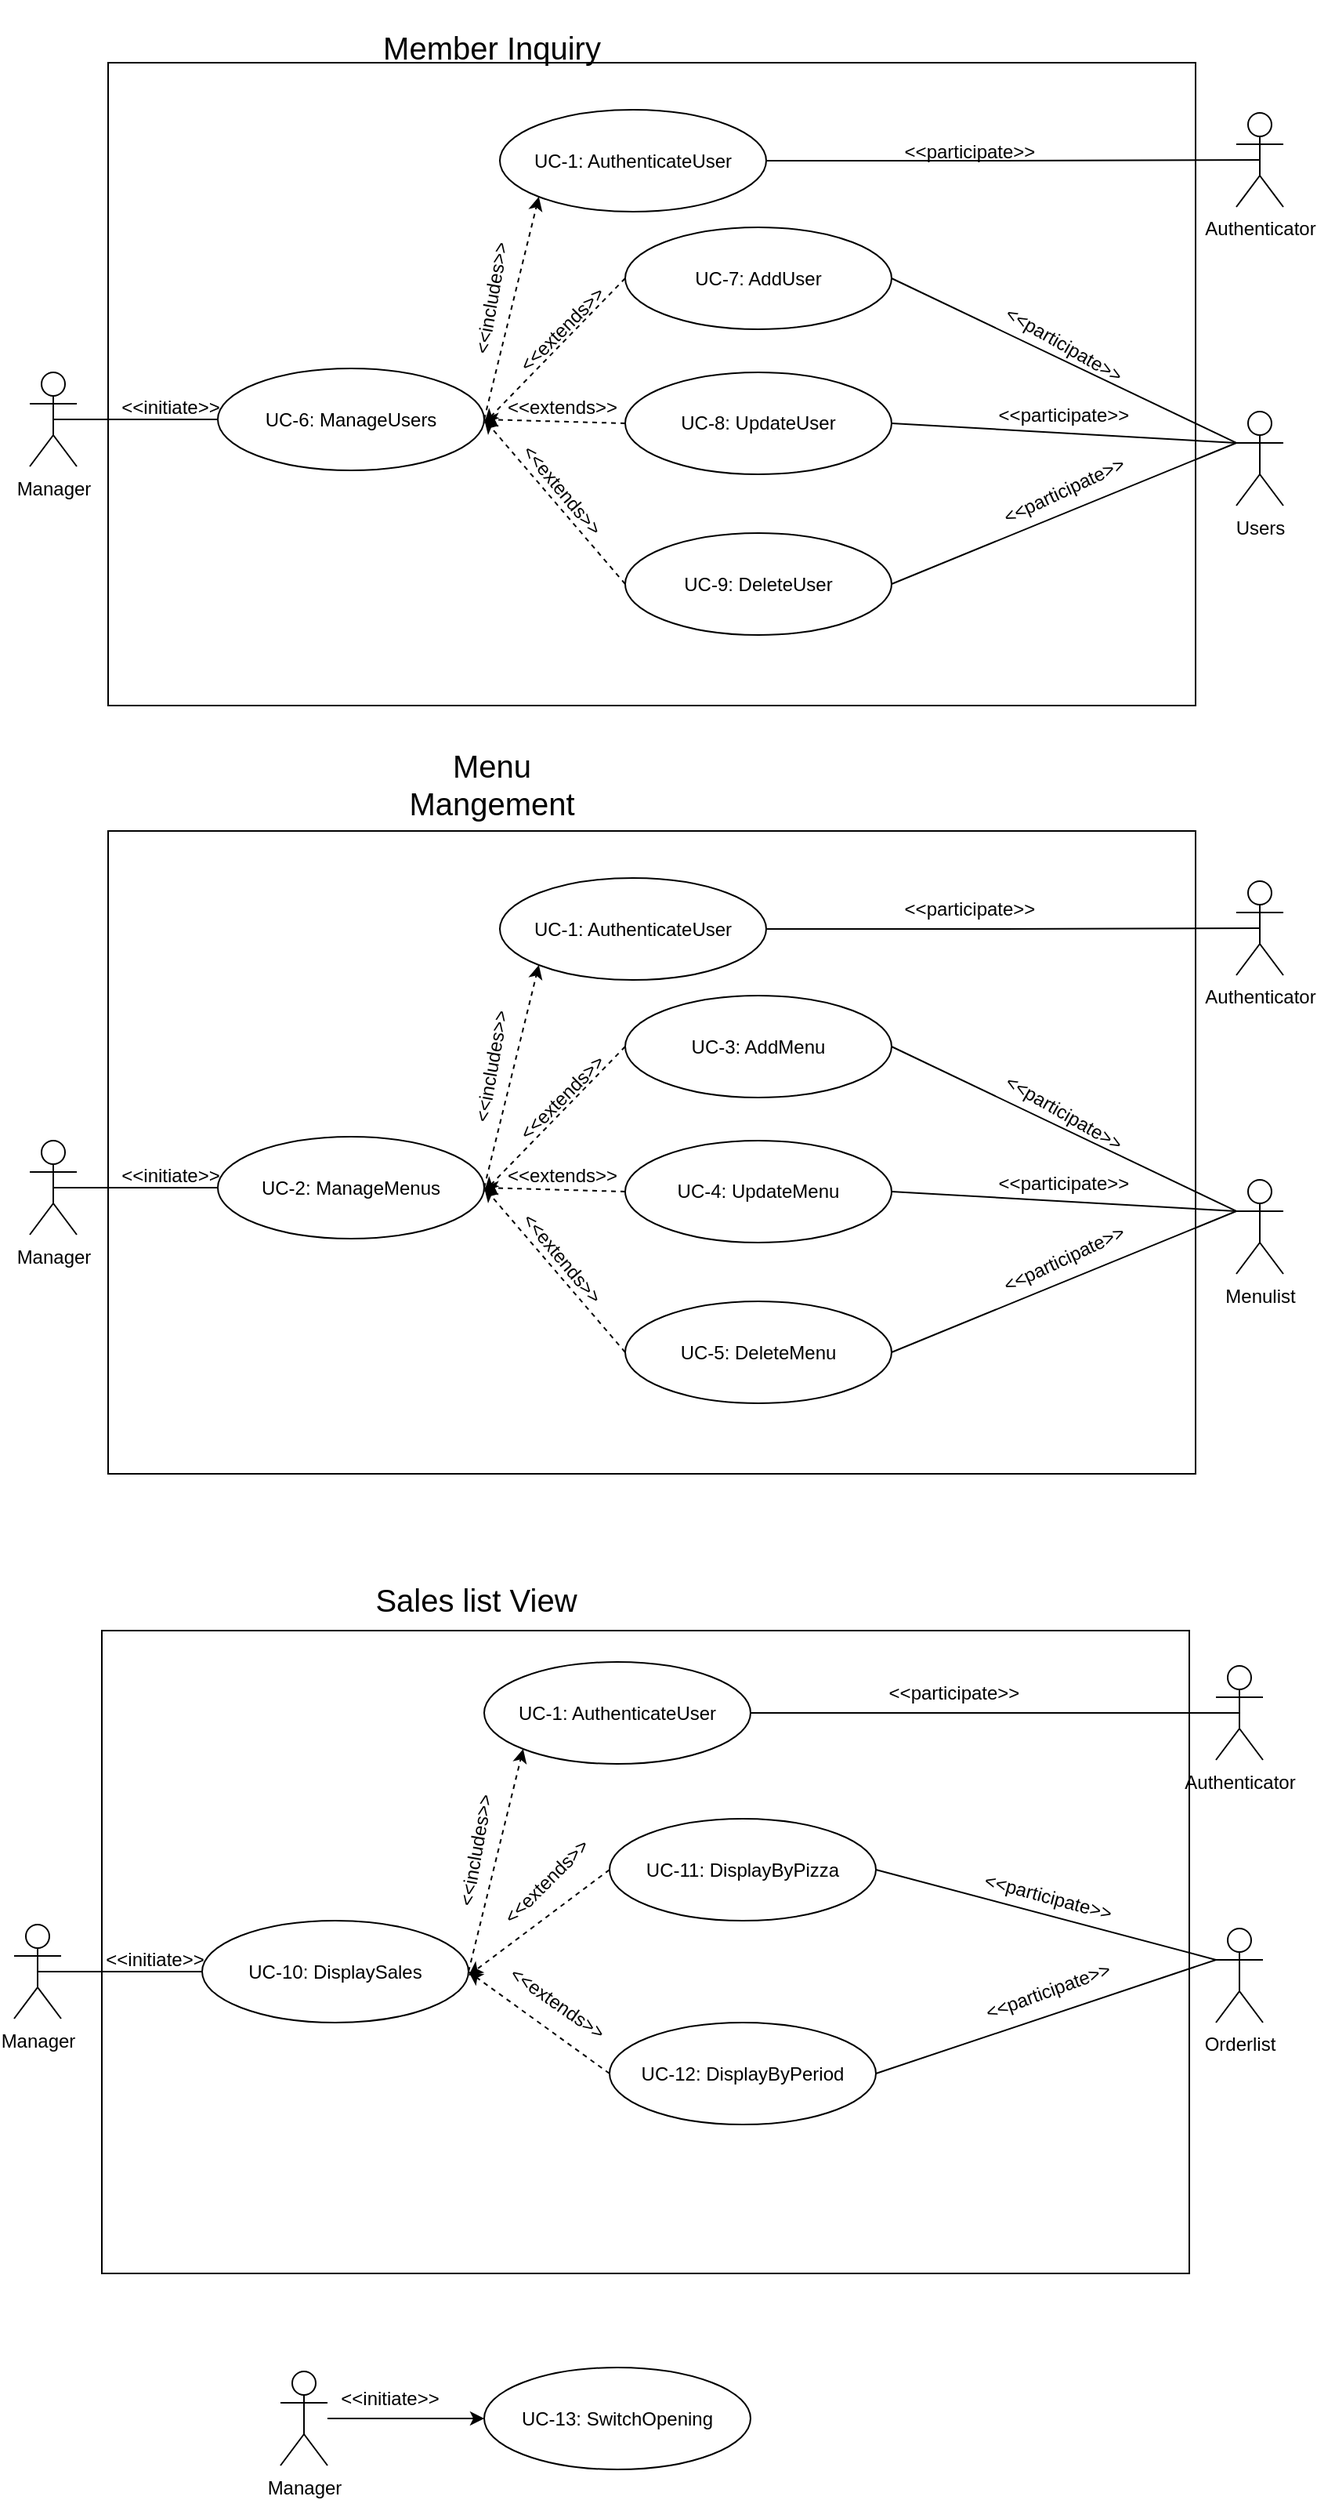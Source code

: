 <mxfile version="14.5.10" type="device"><diagram id="07u-wPWzO_bXPEImAiuu" name="Page-1"><mxGraphModel dx="2249" dy="794" grid="1" gridSize="10" guides="1" tooltips="1" connect="1" arrows="1" fold="1" page="1" pageScale="1" pageWidth="827" pageHeight="1169" math="0" shadow="0"><root><mxCell id="0"/><mxCell id="1" parent="0"/><mxCell id="ObzlSMrzClzUwQIqGJxR-1" value="Manager" style="shape=umlActor;verticalLabelPosition=bottom;verticalAlign=top;html=1;outlineConnect=0;" parent="1" vertex="1"><mxGeometry x="10" y="357.5" width="30" height="60" as="geometry"/></mxCell><mxCell id="ObzlSMrzClzUwQIqGJxR-2" value="Users" style="shape=umlActor;verticalLabelPosition=bottom;verticalAlign=top;html=1;outlineConnect=0;" parent="1" vertex="1"><mxGeometry x="780" y="382.5" width="30" height="60" as="geometry"/></mxCell><mxCell id="cDnSM4ApuekhbsPT5Tr5-2" value="" style="rounded=0;whiteSpace=wrap;html=1;" parent="1" vertex="1"><mxGeometry x="60" y="160" width="694" height="410" as="geometry"/></mxCell><mxCell id="cDnSM4ApuekhbsPT5Tr5-4" value="&lt;font style=&quot;font-size: 20px&quot;&gt;Member Inquiry&lt;/font&gt;" style="text;html=1;strokeColor=none;fillColor=none;align=center;verticalAlign=middle;whiteSpace=wrap;rounded=0;" parent="1" vertex="1"><mxGeometry x="230" y="120" width="150" height="60" as="geometry"/></mxCell><mxCell id="cDnSM4ApuekhbsPT5Tr5-8" value="UC-6: ManageUsers" style="ellipse;whiteSpace=wrap;html=1;" parent="1" vertex="1"><mxGeometry x="130" y="355" width="170" height="65" as="geometry"/></mxCell><mxCell id="Vf5CHNsgHZDwcqtX1rh7-5" style="edgeStyle=orthogonalEdgeStyle;rounded=0;orthogonalLoop=1;jettySize=auto;html=1;exitX=1;exitY=0.5;exitDx=0;exitDy=0;entryX=0.5;entryY=0.5;entryDx=0;entryDy=0;entryPerimeter=0;endArrow=none;endFill=0;" edge="1" parent="1" source="cDnSM4ApuekhbsPT5Tr5-10" target="Vf5CHNsgHZDwcqtX1rh7-2"><mxGeometry relative="1" as="geometry"/></mxCell><mxCell id="cDnSM4ApuekhbsPT5Tr5-10" value="UC-1: AuthenticateUser" style="ellipse;whiteSpace=wrap;html=1;" parent="1" vertex="1"><mxGeometry x="310" y="190" width="170" height="65" as="geometry"/></mxCell><mxCell id="cDnSM4ApuekhbsPT5Tr5-11" value="UC-7: AddUser" style="ellipse;whiteSpace=wrap;html=1;" parent="1" vertex="1"><mxGeometry x="390" y="265" width="170" height="65" as="geometry"/></mxCell><mxCell id="cDnSM4ApuekhbsPT5Tr5-12" value="UC-8: UpdateUser" style="ellipse;whiteSpace=wrap;html=1;" parent="1" vertex="1"><mxGeometry x="390" y="357.5" width="170" height="65" as="geometry"/></mxCell><mxCell id="cDnSM4ApuekhbsPT5Tr5-13" value="UC-9: DeleteUser" style="ellipse;whiteSpace=wrap;html=1;" parent="1" vertex="1"><mxGeometry x="390" y="460" width="170" height="65" as="geometry"/></mxCell><mxCell id="cDnSM4ApuekhbsPT5Tr5-23" value="" style="endArrow=classic;html=1;exitX=1;exitY=0.5;exitDx=0;exitDy=0;entryX=0;entryY=1;entryDx=0;entryDy=0;dashed=1;" parent="1" source="cDnSM4ApuekhbsPT5Tr5-8" target="cDnSM4ApuekhbsPT5Tr5-10" edge="1"><mxGeometry width="50" height="50" relative="1" as="geometry"><mxPoint x="390" y="360" as="sourcePoint"/><mxPoint x="324.432" y="245.302" as="targetPoint"/></mxGeometry></mxCell><mxCell id="cDnSM4ApuekhbsPT5Tr5-28" value="" style="endArrow=classic;html=1;dashed=1;exitX=0;exitY=0.5;exitDx=0;exitDy=0;" parent="1" source="cDnSM4ApuekhbsPT5Tr5-11" edge="1"><mxGeometry width="50" height="50" relative="1" as="geometry"><mxPoint x="390" y="360" as="sourcePoint"/><mxPoint x="300" y="390" as="targetPoint"/></mxGeometry></mxCell><mxCell id="cDnSM4ApuekhbsPT5Tr5-29" value="" style="endArrow=classic;html=1;dashed=1;exitX=0;exitY=0.5;exitDx=0;exitDy=0;entryX=1;entryY=0.5;entryDx=0;entryDy=0;" parent="1" source="cDnSM4ApuekhbsPT5Tr5-12" target="cDnSM4ApuekhbsPT5Tr5-8" edge="1"><mxGeometry width="50" height="50" relative="1" as="geometry"><mxPoint x="390" y="360" as="sourcePoint"/><mxPoint x="440" y="310" as="targetPoint"/></mxGeometry></mxCell><mxCell id="cDnSM4ApuekhbsPT5Tr5-30" value="" style="endArrow=classic;html=1;dashed=1;exitX=0;exitY=0.5;exitDx=0;exitDy=0;entryX=1;entryY=0.5;entryDx=0;entryDy=0;" parent="1" source="cDnSM4ApuekhbsPT5Tr5-13" target="cDnSM4ApuekhbsPT5Tr5-8" edge="1"><mxGeometry width="50" height="50" relative="1" as="geometry"><mxPoint x="390" y="360" as="sourcePoint"/><mxPoint x="440" y="310" as="targetPoint"/></mxGeometry></mxCell><mxCell id="cDnSM4ApuekhbsPT5Tr5-31" value="" style="endArrow=none;html=1;exitX=1;exitY=0.5;exitDx=0;exitDy=0;entryX=0;entryY=0.333;entryDx=0;entryDy=0;entryPerimeter=0;" parent="1" source="cDnSM4ApuekhbsPT5Tr5-11" target="ObzlSMrzClzUwQIqGJxR-2" edge="1"><mxGeometry width="50" height="50" relative="1" as="geometry"><mxPoint x="390" y="360" as="sourcePoint"/><mxPoint x="770" y="393" as="targetPoint"/></mxGeometry></mxCell><mxCell id="cDnSM4ApuekhbsPT5Tr5-32" value="" style="endArrow=none;html=1;exitX=1;exitY=0.5;exitDx=0;exitDy=0;entryX=0;entryY=0.333;entryDx=0;entryDy=0;entryPerimeter=0;" parent="1" source="cDnSM4ApuekhbsPT5Tr5-12" target="ObzlSMrzClzUwQIqGJxR-2" edge="1"><mxGeometry width="50" height="50" relative="1" as="geometry"><mxPoint x="390" y="360" as="sourcePoint"/><mxPoint x="440" y="310" as="targetPoint"/></mxGeometry></mxCell><mxCell id="cDnSM4ApuekhbsPT5Tr5-33" value="" style="endArrow=none;html=1;exitX=1;exitY=0.5;exitDx=0;exitDy=0;entryX=0;entryY=0.333;entryDx=0;entryDy=0;entryPerimeter=0;" parent="1" source="cDnSM4ApuekhbsPT5Tr5-13" target="ObzlSMrzClzUwQIqGJxR-2" edge="1"><mxGeometry width="50" height="50" relative="1" as="geometry"><mxPoint x="390" y="360" as="sourcePoint"/><mxPoint x="440" y="310" as="targetPoint"/></mxGeometry></mxCell><mxCell id="cDnSM4ApuekhbsPT5Tr5-34" value="" style="endArrow=none;html=1;exitX=0;exitY=0.5;exitDx=0;exitDy=0;entryX=0.5;entryY=0.5;entryDx=0;entryDy=0;entryPerimeter=0;" parent="1" source="cDnSM4ApuekhbsPT5Tr5-8" target="ObzlSMrzClzUwQIqGJxR-1" edge="1"><mxGeometry width="50" height="50" relative="1" as="geometry"><mxPoint x="390" y="360" as="sourcePoint"/><mxPoint x="440" y="310" as="targetPoint"/></mxGeometry></mxCell><mxCell id="cDnSM4ApuekhbsPT5Tr5-35" value="&amp;lt;&amp;lt;initiate&amp;gt;&amp;gt;" style="text;html=1;strokeColor=none;fillColor=none;align=center;verticalAlign=middle;whiteSpace=wrap;rounded=0;" parent="1" vertex="1"><mxGeometry x="80" y="370" width="40" height="20" as="geometry"/></mxCell><mxCell id="cDnSM4ApuekhbsPT5Tr5-37" value="&amp;lt;&amp;lt;participate&amp;gt;&amp;gt;" style="text;html=1;strokeColor=none;fillColor=none;align=center;verticalAlign=middle;whiteSpace=wrap;rounded=0;rotation=30;" parent="1" vertex="1"><mxGeometry x="650" y="330" width="40" height="20" as="geometry"/></mxCell><mxCell id="cDnSM4ApuekhbsPT5Tr5-38" value="&amp;lt;&amp;lt;participate&amp;gt;&amp;gt;" style="text;html=1;strokeColor=none;fillColor=none;align=center;verticalAlign=middle;whiteSpace=wrap;rounded=0;" parent="1" vertex="1"><mxGeometry x="650" y="375" width="40" height="20" as="geometry"/></mxCell><mxCell id="cDnSM4ApuekhbsPT5Tr5-39" value="&amp;lt;&amp;lt;participate&amp;gt;&amp;gt;" style="text;html=1;strokeColor=none;fillColor=none;align=center;verticalAlign=middle;whiteSpace=wrap;rounded=0;rotation=-25;" parent="1" vertex="1"><mxGeometry x="650" y="422.5" width="40" height="20" as="geometry"/></mxCell><mxCell id="cDnSM4ApuekhbsPT5Tr5-44" value="&amp;lt;&amp;lt;includes&amp;gt;&amp;gt;" style="text;html=1;strokeColor=none;fillColor=none;align=center;verticalAlign=middle;whiteSpace=wrap;rounded=0;rotation=-80;" parent="1" vertex="1"><mxGeometry x="285" y="300" width="40" height="20" as="geometry"/></mxCell><mxCell id="cDnSM4ApuekhbsPT5Tr5-46" value="&amp;lt;&amp;lt;extends&amp;gt;&amp;gt;" style="text;html=1;strokeColor=none;fillColor=none;align=center;verticalAlign=middle;whiteSpace=wrap;rounded=0;rotation=-45;" parent="1" vertex="1"><mxGeometry x="330" y="320" width="40" height="20" as="geometry"/></mxCell><mxCell id="cDnSM4ApuekhbsPT5Tr5-47" value="&amp;lt;&amp;lt;extends&amp;gt;&amp;gt;" style="text;html=1;strokeColor=none;fillColor=none;align=center;verticalAlign=middle;whiteSpace=wrap;rounded=0;" parent="1" vertex="1"><mxGeometry x="330" y="370" width="40" height="20" as="geometry"/></mxCell><mxCell id="cDnSM4ApuekhbsPT5Tr5-48" value="&amp;lt;&amp;lt;extends&amp;gt;&amp;gt;" style="text;html=1;strokeColor=none;fillColor=none;align=center;verticalAlign=middle;whiteSpace=wrap;rounded=0;rotation=50;" parent="1" vertex="1"><mxGeometry x="330" y="422.5" width="40" height="20" as="geometry"/></mxCell><mxCell id="Vf5CHNsgHZDwcqtX1rh7-2" value="Authenticator" style="shape=umlActor;verticalLabelPosition=bottom;verticalAlign=top;html=1;outlineConnect=0;" vertex="1" parent="1"><mxGeometry x="780" y="192" width="30" height="60" as="geometry"/></mxCell><mxCell id="Vf5CHNsgHZDwcqtX1rh7-3" value="&amp;lt;&amp;lt;participate&amp;gt;&amp;gt;" style="text;html=1;strokeColor=none;fillColor=none;align=center;verticalAlign=middle;whiteSpace=wrap;rounded=0;rotation=0;" vertex="1" parent="1"><mxGeometry x="590" y="207" width="40" height="20" as="geometry"/></mxCell><mxCell id="Vf5CHNsgHZDwcqtX1rh7-6" value="Manager" style="shape=umlActor;verticalLabelPosition=bottom;verticalAlign=top;html=1;outlineConnect=0;" vertex="1" parent="1"><mxGeometry x="10" y="847.5" width="30" height="60" as="geometry"/></mxCell><mxCell id="Vf5CHNsgHZDwcqtX1rh7-7" value="Menulist" style="shape=umlActor;verticalLabelPosition=bottom;verticalAlign=top;html=1;outlineConnect=0;" vertex="1" parent="1"><mxGeometry x="780" y="872.5" width="30" height="60" as="geometry"/></mxCell><mxCell id="Vf5CHNsgHZDwcqtX1rh7-8" value="" style="rounded=0;whiteSpace=wrap;html=1;" vertex="1" parent="1"><mxGeometry x="60" y="650" width="694" height="410" as="geometry"/></mxCell><mxCell id="Vf5CHNsgHZDwcqtX1rh7-9" value="&lt;span style=&quot;font-size: 20px&quot;&gt;Menu Mangement&lt;/span&gt;" style="text;html=1;strokeColor=none;fillColor=none;align=center;verticalAlign=middle;whiteSpace=wrap;rounded=0;" vertex="1" parent="1"><mxGeometry x="230" y="590" width="150" height="60" as="geometry"/></mxCell><mxCell id="Vf5CHNsgHZDwcqtX1rh7-10" value="UC-2: ManageMenus" style="ellipse;whiteSpace=wrap;html=1;" vertex="1" parent="1"><mxGeometry x="130" y="845" width="170" height="65" as="geometry"/></mxCell><mxCell id="Vf5CHNsgHZDwcqtX1rh7-61" style="edgeStyle=orthogonalEdgeStyle;rounded=0;orthogonalLoop=1;jettySize=auto;html=1;exitX=1;exitY=0.5;exitDx=0;exitDy=0;entryX=0.5;entryY=0.5;entryDx=0;entryDy=0;entryPerimeter=0;endArrow=none;endFill=0;" edge="1" parent="1" source="Vf5CHNsgHZDwcqtX1rh7-11" target="Vf5CHNsgHZDwcqtX1rh7-32"><mxGeometry relative="1" as="geometry"/></mxCell><mxCell id="Vf5CHNsgHZDwcqtX1rh7-11" value="UC-1: AuthenticateUser" style="ellipse;whiteSpace=wrap;html=1;" vertex="1" parent="1"><mxGeometry x="310" y="680" width="170" height="65" as="geometry"/></mxCell><mxCell id="Vf5CHNsgHZDwcqtX1rh7-12" value="UC-3: AddMenu" style="ellipse;whiteSpace=wrap;html=1;" vertex="1" parent="1"><mxGeometry x="390" y="755" width="170" height="65" as="geometry"/></mxCell><mxCell id="Vf5CHNsgHZDwcqtX1rh7-13" value="UC-4: UpdateMenu" style="ellipse;whiteSpace=wrap;html=1;" vertex="1" parent="1"><mxGeometry x="390" y="847.5" width="170" height="65" as="geometry"/></mxCell><mxCell id="Vf5CHNsgHZDwcqtX1rh7-14" value="UC-5: DeleteMenu" style="ellipse;whiteSpace=wrap;html=1;" vertex="1" parent="1"><mxGeometry x="390" y="950" width="170" height="65" as="geometry"/></mxCell><mxCell id="Vf5CHNsgHZDwcqtX1rh7-15" value="" style="endArrow=classic;html=1;exitX=1;exitY=0.5;exitDx=0;exitDy=0;entryX=0;entryY=1;entryDx=0;entryDy=0;dashed=1;" edge="1" parent="1" source="Vf5CHNsgHZDwcqtX1rh7-10" target="Vf5CHNsgHZDwcqtX1rh7-11"><mxGeometry width="50" height="50" relative="1" as="geometry"><mxPoint x="390" y="850" as="sourcePoint"/><mxPoint x="324.432" y="735.302" as="targetPoint"/></mxGeometry></mxCell><mxCell id="Vf5CHNsgHZDwcqtX1rh7-16" value="" style="endArrow=classic;html=1;dashed=1;exitX=0;exitY=0.5;exitDx=0;exitDy=0;" edge="1" parent="1" source="Vf5CHNsgHZDwcqtX1rh7-12"><mxGeometry width="50" height="50" relative="1" as="geometry"><mxPoint x="390" y="850" as="sourcePoint"/><mxPoint x="300" y="880" as="targetPoint"/></mxGeometry></mxCell><mxCell id="Vf5CHNsgHZDwcqtX1rh7-17" value="" style="endArrow=classic;html=1;dashed=1;exitX=0;exitY=0.5;exitDx=0;exitDy=0;entryX=1;entryY=0.5;entryDx=0;entryDy=0;" edge="1" parent="1" source="Vf5CHNsgHZDwcqtX1rh7-13" target="Vf5CHNsgHZDwcqtX1rh7-10"><mxGeometry width="50" height="50" relative="1" as="geometry"><mxPoint x="390" y="850" as="sourcePoint"/><mxPoint x="440" y="800" as="targetPoint"/></mxGeometry></mxCell><mxCell id="Vf5CHNsgHZDwcqtX1rh7-18" value="" style="endArrow=classic;html=1;dashed=1;exitX=0;exitY=0.5;exitDx=0;exitDy=0;entryX=1;entryY=0.5;entryDx=0;entryDy=0;" edge="1" parent="1" source="Vf5CHNsgHZDwcqtX1rh7-14" target="Vf5CHNsgHZDwcqtX1rh7-10"><mxGeometry width="50" height="50" relative="1" as="geometry"><mxPoint x="390" y="850" as="sourcePoint"/><mxPoint x="440" y="800" as="targetPoint"/></mxGeometry></mxCell><mxCell id="Vf5CHNsgHZDwcqtX1rh7-19" value="" style="endArrow=none;html=1;exitX=1;exitY=0.5;exitDx=0;exitDy=0;entryX=0;entryY=0.333;entryDx=0;entryDy=0;entryPerimeter=0;" edge="1" parent="1" source="Vf5CHNsgHZDwcqtX1rh7-12" target="Vf5CHNsgHZDwcqtX1rh7-7"><mxGeometry width="50" height="50" relative="1" as="geometry"><mxPoint x="390" y="850" as="sourcePoint"/><mxPoint x="770" y="883" as="targetPoint"/></mxGeometry></mxCell><mxCell id="Vf5CHNsgHZDwcqtX1rh7-20" value="" style="endArrow=none;html=1;exitX=1;exitY=0.5;exitDx=0;exitDy=0;entryX=0;entryY=0.333;entryDx=0;entryDy=0;entryPerimeter=0;" edge="1" parent="1" source="Vf5CHNsgHZDwcqtX1rh7-13" target="Vf5CHNsgHZDwcqtX1rh7-7"><mxGeometry width="50" height="50" relative="1" as="geometry"><mxPoint x="390" y="850" as="sourcePoint"/><mxPoint x="440" y="800" as="targetPoint"/></mxGeometry></mxCell><mxCell id="Vf5CHNsgHZDwcqtX1rh7-21" value="" style="endArrow=none;html=1;exitX=1;exitY=0.5;exitDx=0;exitDy=0;entryX=0;entryY=0.333;entryDx=0;entryDy=0;entryPerimeter=0;" edge="1" parent="1" source="Vf5CHNsgHZDwcqtX1rh7-14" target="Vf5CHNsgHZDwcqtX1rh7-7"><mxGeometry width="50" height="50" relative="1" as="geometry"><mxPoint x="390" y="850" as="sourcePoint"/><mxPoint x="440" y="800" as="targetPoint"/></mxGeometry></mxCell><mxCell id="Vf5CHNsgHZDwcqtX1rh7-22" value="" style="endArrow=none;html=1;exitX=0;exitY=0.5;exitDx=0;exitDy=0;entryX=0.5;entryY=0.5;entryDx=0;entryDy=0;entryPerimeter=0;" edge="1" parent="1" source="Vf5CHNsgHZDwcqtX1rh7-10" target="Vf5CHNsgHZDwcqtX1rh7-6"><mxGeometry width="50" height="50" relative="1" as="geometry"><mxPoint x="390" y="850" as="sourcePoint"/><mxPoint x="440" y="800" as="targetPoint"/></mxGeometry></mxCell><mxCell id="Vf5CHNsgHZDwcqtX1rh7-23" value="&amp;lt;&amp;lt;initiate&amp;gt;&amp;gt;" style="text;html=1;strokeColor=none;fillColor=none;align=center;verticalAlign=middle;whiteSpace=wrap;rounded=0;" vertex="1" parent="1"><mxGeometry x="80" y="860" width="40" height="20" as="geometry"/></mxCell><mxCell id="Vf5CHNsgHZDwcqtX1rh7-24" value="&amp;lt;&amp;lt;participate&amp;gt;&amp;gt;" style="text;html=1;strokeColor=none;fillColor=none;align=center;verticalAlign=middle;whiteSpace=wrap;rounded=0;rotation=30;" vertex="1" parent="1"><mxGeometry x="650" y="820" width="40" height="20" as="geometry"/></mxCell><mxCell id="Vf5CHNsgHZDwcqtX1rh7-25" value="&amp;lt;&amp;lt;participate&amp;gt;&amp;gt;" style="text;html=1;strokeColor=none;fillColor=none;align=center;verticalAlign=middle;whiteSpace=wrap;rounded=0;" vertex="1" parent="1"><mxGeometry x="650" y="865" width="40" height="20" as="geometry"/></mxCell><mxCell id="Vf5CHNsgHZDwcqtX1rh7-26" value="&amp;lt;&amp;lt;participate&amp;gt;&amp;gt;" style="text;html=1;strokeColor=none;fillColor=none;align=center;verticalAlign=middle;whiteSpace=wrap;rounded=0;rotation=-25;" vertex="1" parent="1"><mxGeometry x="650" y="912.5" width="40" height="20" as="geometry"/></mxCell><mxCell id="Vf5CHNsgHZDwcqtX1rh7-27" value="&amp;lt;&amp;lt;includes&amp;gt;&amp;gt;" style="text;html=1;strokeColor=none;fillColor=none;align=center;verticalAlign=middle;whiteSpace=wrap;rounded=0;rotation=-80;" vertex="1" parent="1"><mxGeometry x="285" y="790" width="40" height="20" as="geometry"/></mxCell><mxCell id="Vf5CHNsgHZDwcqtX1rh7-28" value="&amp;lt;&amp;lt;extends&amp;gt;&amp;gt;" style="text;html=1;strokeColor=none;fillColor=none;align=center;verticalAlign=middle;whiteSpace=wrap;rounded=0;rotation=-45;" vertex="1" parent="1"><mxGeometry x="330" y="810" width="40" height="20" as="geometry"/></mxCell><mxCell id="Vf5CHNsgHZDwcqtX1rh7-29" value="&amp;lt;&amp;lt;extends&amp;gt;&amp;gt;" style="text;html=1;strokeColor=none;fillColor=none;align=center;verticalAlign=middle;whiteSpace=wrap;rounded=0;" vertex="1" parent="1"><mxGeometry x="330" y="860" width="40" height="20" as="geometry"/></mxCell><mxCell id="Vf5CHNsgHZDwcqtX1rh7-30" value="&amp;lt;&amp;lt;extends&amp;gt;&amp;gt;" style="text;html=1;strokeColor=none;fillColor=none;align=center;verticalAlign=middle;whiteSpace=wrap;rounded=0;rotation=50;" vertex="1" parent="1"><mxGeometry x="330" y="912.5" width="40" height="20" as="geometry"/></mxCell><mxCell id="Vf5CHNsgHZDwcqtX1rh7-32" value="Authenticator" style="shape=umlActor;verticalLabelPosition=bottom;verticalAlign=top;html=1;outlineConnect=0;" vertex="1" parent="1"><mxGeometry x="780" y="682" width="30" height="60" as="geometry"/></mxCell><mxCell id="Vf5CHNsgHZDwcqtX1rh7-33" value="&amp;lt;&amp;lt;participate&amp;gt;&amp;gt;" style="text;html=1;strokeColor=none;fillColor=none;align=center;verticalAlign=middle;whiteSpace=wrap;rounded=0;rotation=0;" vertex="1" parent="1"><mxGeometry x="590" y="690" width="40" height="20" as="geometry"/></mxCell><mxCell id="Vf5CHNsgHZDwcqtX1rh7-34" value="Manager" style="shape=umlActor;verticalLabelPosition=bottom;verticalAlign=top;html=1;outlineConnect=0;" vertex="1" parent="1"><mxGeometry y="1347.5" width="30" height="60" as="geometry"/></mxCell><mxCell id="Vf5CHNsgHZDwcqtX1rh7-35" value="Orderlist" style="shape=umlActor;verticalLabelPosition=bottom;verticalAlign=top;html=1;outlineConnect=0;" vertex="1" parent="1"><mxGeometry x="767" y="1350" width="30" height="60" as="geometry"/></mxCell><mxCell id="Vf5CHNsgHZDwcqtX1rh7-36" value="" style="rounded=0;whiteSpace=wrap;html=1;" vertex="1" parent="1"><mxGeometry x="56" y="1160" width="694" height="410" as="geometry"/></mxCell><mxCell id="Vf5CHNsgHZDwcqtX1rh7-37" value="&lt;span style=&quot;font-size: 20px&quot;&gt;Sales list View&lt;/span&gt;" style="text;html=1;strokeColor=none;fillColor=none;align=center;verticalAlign=middle;whiteSpace=wrap;rounded=0;" vertex="1" parent="1"><mxGeometry x="220" y="1110" width="150" height="60" as="geometry"/></mxCell><mxCell id="Vf5CHNsgHZDwcqtX1rh7-38" value="UC-10: DisplaySales" style="ellipse;whiteSpace=wrap;html=1;" vertex="1" parent="1"><mxGeometry x="120" y="1345" width="170" height="65" as="geometry"/></mxCell><mxCell id="Vf5CHNsgHZDwcqtX1rh7-62" style="edgeStyle=orthogonalEdgeStyle;rounded=0;orthogonalLoop=1;jettySize=auto;html=1;exitX=1;exitY=0.5;exitDx=0;exitDy=0;entryX=0.5;entryY=0.5;entryDx=0;entryDy=0;entryPerimeter=0;endArrow=none;endFill=0;" edge="1" parent="1" source="Vf5CHNsgHZDwcqtX1rh7-39" target="Vf5CHNsgHZDwcqtX1rh7-55"><mxGeometry relative="1" as="geometry"/></mxCell><mxCell id="Vf5CHNsgHZDwcqtX1rh7-39" value="UC-1: AuthenticateUser" style="ellipse;whiteSpace=wrap;html=1;" vertex="1" parent="1"><mxGeometry x="300" y="1180" width="170" height="65" as="geometry"/></mxCell><mxCell id="Vf5CHNsgHZDwcqtX1rh7-40" value="UC-11: DisplayByPizza" style="ellipse;whiteSpace=wrap;html=1;" vertex="1" parent="1"><mxGeometry x="380" y="1280" width="170" height="65" as="geometry"/></mxCell><mxCell id="Vf5CHNsgHZDwcqtX1rh7-41" value="UC-12: DisplayByPeriod" style="ellipse;whiteSpace=wrap;html=1;" vertex="1" parent="1"><mxGeometry x="380" y="1410" width="170" height="65" as="geometry"/></mxCell><mxCell id="Vf5CHNsgHZDwcqtX1rh7-42" value="" style="endArrow=classic;html=1;exitX=1;exitY=0.5;exitDx=0;exitDy=0;entryX=0;entryY=1;entryDx=0;entryDy=0;dashed=1;" edge="1" parent="1" source="Vf5CHNsgHZDwcqtX1rh7-38" target="Vf5CHNsgHZDwcqtX1rh7-39"><mxGeometry width="50" height="50" relative="1" as="geometry"><mxPoint x="380" y="1350" as="sourcePoint"/><mxPoint x="314.432" y="1235.302" as="targetPoint"/></mxGeometry></mxCell><mxCell id="Vf5CHNsgHZDwcqtX1rh7-43" value="" style="endArrow=classic;html=1;dashed=1;exitX=0;exitY=0.5;exitDx=0;exitDy=0;" edge="1" parent="1" source="Vf5CHNsgHZDwcqtX1rh7-40"><mxGeometry width="50" height="50" relative="1" as="geometry"><mxPoint x="380" y="1350" as="sourcePoint"/><mxPoint x="290" y="1380" as="targetPoint"/></mxGeometry></mxCell><mxCell id="Vf5CHNsgHZDwcqtX1rh7-44" value="" style="endArrow=classic;html=1;dashed=1;exitX=0;exitY=0.5;exitDx=0;exitDy=0;entryX=1;entryY=0.5;entryDx=0;entryDy=0;" edge="1" parent="1" source="Vf5CHNsgHZDwcqtX1rh7-41" target="Vf5CHNsgHZDwcqtX1rh7-38"><mxGeometry width="50" height="50" relative="1" as="geometry"><mxPoint x="380" y="1350" as="sourcePoint"/><mxPoint x="430" y="1300" as="targetPoint"/></mxGeometry></mxCell><mxCell id="Vf5CHNsgHZDwcqtX1rh7-45" value="" style="endArrow=none;html=1;exitX=1;exitY=0.5;exitDx=0;exitDy=0;entryX=0;entryY=0.333;entryDx=0;entryDy=0;entryPerimeter=0;" edge="1" parent="1" source="Vf5CHNsgHZDwcqtX1rh7-40" target="Vf5CHNsgHZDwcqtX1rh7-35"><mxGeometry width="50" height="50" relative="1" as="geometry"><mxPoint x="380" y="1350" as="sourcePoint"/><mxPoint x="760" y="1383" as="targetPoint"/></mxGeometry></mxCell><mxCell id="Vf5CHNsgHZDwcqtX1rh7-46" value="" style="endArrow=none;html=1;exitX=1;exitY=0.5;exitDx=0;exitDy=0;entryX=0;entryY=0.333;entryDx=0;entryDy=0;entryPerimeter=0;" edge="1" parent="1" source="Vf5CHNsgHZDwcqtX1rh7-41" target="Vf5CHNsgHZDwcqtX1rh7-35"><mxGeometry width="50" height="50" relative="1" as="geometry"><mxPoint x="380" y="1350" as="sourcePoint"/><mxPoint x="430" y="1300" as="targetPoint"/></mxGeometry></mxCell><mxCell id="Vf5CHNsgHZDwcqtX1rh7-47" value="" style="endArrow=none;html=1;exitX=0;exitY=0.5;exitDx=0;exitDy=0;entryX=0.5;entryY=0.5;entryDx=0;entryDy=0;entryPerimeter=0;" edge="1" parent="1" source="Vf5CHNsgHZDwcqtX1rh7-38" target="Vf5CHNsgHZDwcqtX1rh7-34"><mxGeometry width="50" height="50" relative="1" as="geometry"><mxPoint x="380" y="1350" as="sourcePoint"/><mxPoint x="430" y="1300" as="targetPoint"/></mxGeometry></mxCell><mxCell id="Vf5CHNsgHZDwcqtX1rh7-48" value="&amp;lt;&amp;lt;initiate&amp;gt;&amp;gt;" style="text;html=1;strokeColor=none;fillColor=none;align=center;verticalAlign=middle;whiteSpace=wrap;rounded=0;" vertex="1" parent="1"><mxGeometry x="70" y="1360" width="40" height="20" as="geometry"/></mxCell><mxCell id="Vf5CHNsgHZDwcqtX1rh7-49" value="&amp;lt;&amp;lt;participate&amp;gt;&amp;gt;" style="text;html=1;strokeColor=none;fillColor=none;align=center;verticalAlign=middle;whiteSpace=wrap;rounded=0;rotation=15;" vertex="1" parent="1"><mxGeometry x="640" y="1320" width="40" height="20" as="geometry"/></mxCell><mxCell id="Vf5CHNsgHZDwcqtX1rh7-50" value="&amp;lt;&amp;lt;participate&amp;gt;&amp;gt;" style="text;html=1;strokeColor=none;fillColor=none;align=center;verticalAlign=middle;whiteSpace=wrap;rounded=0;rotation=-20;" vertex="1" parent="1"><mxGeometry x="640" y="1380" width="40" height="20" as="geometry"/></mxCell><mxCell id="Vf5CHNsgHZDwcqtX1rh7-51" value="&amp;lt;&amp;lt;includes&amp;gt;&amp;gt;" style="text;html=1;strokeColor=none;fillColor=none;align=center;verticalAlign=middle;whiteSpace=wrap;rounded=0;rotation=-80;" vertex="1" parent="1"><mxGeometry x="275" y="1290" width="40" height="20" as="geometry"/></mxCell><mxCell id="Vf5CHNsgHZDwcqtX1rh7-52" value="&amp;lt;&amp;lt;extends&amp;gt;&amp;gt;" style="text;html=1;strokeColor=none;fillColor=none;align=center;verticalAlign=middle;whiteSpace=wrap;rounded=0;rotation=-45;" vertex="1" parent="1"><mxGeometry x="320" y="1310" width="40" height="20" as="geometry"/></mxCell><mxCell id="Vf5CHNsgHZDwcqtX1rh7-53" value="&amp;lt;&amp;lt;extends&amp;gt;&amp;gt;" style="text;html=1;strokeColor=none;fillColor=none;align=center;verticalAlign=middle;whiteSpace=wrap;rounded=0;rotation=35;" vertex="1" parent="1"><mxGeometry x="327" y="1387.5" width="40" height="20" as="geometry"/></mxCell><mxCell id="Vf5CHNsgHZDwcqtX1rh7-55" value="Authenticator" style="shape=umlActor;verticalLabelPosition=bottom;verticalAlign=top;html=1;outlineConnect=0;" vertex="1" parent="1"><mxGeometry x="767" y="1182.5" width="30" height="60" as="geometry"/></mxCell><mxCell id="Vf5CHNsgHZDwcqtX1rh7-56" value="&amp;lt;&amp;lt;participate&amp;gt;&amp;gt;" style="text;html=1;strokeColor=none;fillColor=none;align=center;verticalAlign=middle;whiteSpace=wrap;rounded=0;rotation=0;" vertex="1" parent="1"><mxGeometry x="580" y="1190" width="40" height="20" as="geometry"/></mxCell><mxCell id="Vf5CHNsgHZDwcqtX1rh7-57" value="UC-13: SwitchOpening" style="ellipse;whiteSpace=wrap;html=1;" vertex="1" parent="1"><mxGeometry x="300" y="1630" width="170" height="65" as="geometry"/></mxCell><mxCell id="Vf5CHNsgHZDwcqtX1rh7-58" style="edgeStyle=orthogonalEdgeStyle;rounded=0;orthogonalLoop=1;jettySize=auto;html=1;entryX=0;entryY=0.5;entryDx=0;entryDy=0;" edge="1" parent="1" source="Vf5CHNsgHZDwcqtX1rh7-59" target="Vf5CHNsgHZDwcqtX1rh7-57"><mxGeometry relative="1" as="geometry"/></mxCell><mxCell id="Vf5CHNsgHZDwcqtX1rh7-59" value="Manager" style="shape=umlActor;verticalLabelPosition=bottom;verticalAlign=top;html=1;outlineConnect=0;" vertex="1" parent="1"><mxGeometry x="170" y="1632.5" width="30" height="60" as="geometry"/></mxCell><mxCell id="Vf5CHNsgHZDwcqtX1rh7-60" value="&amp;lt;&amp;lt;initiate&amp;gt;&amp;gt;" style="text;html=1;strokeColor=none;fillColor=none;align=center;verticalAlign=middle;whiteSpace=wrap;rounded=0;" vertex="1" parent="1"><mxGeometry x="220" y="1640" width="40" height="20" as="geometry"/></mxCell></root></mxGraphModel></diagram></mxfile>